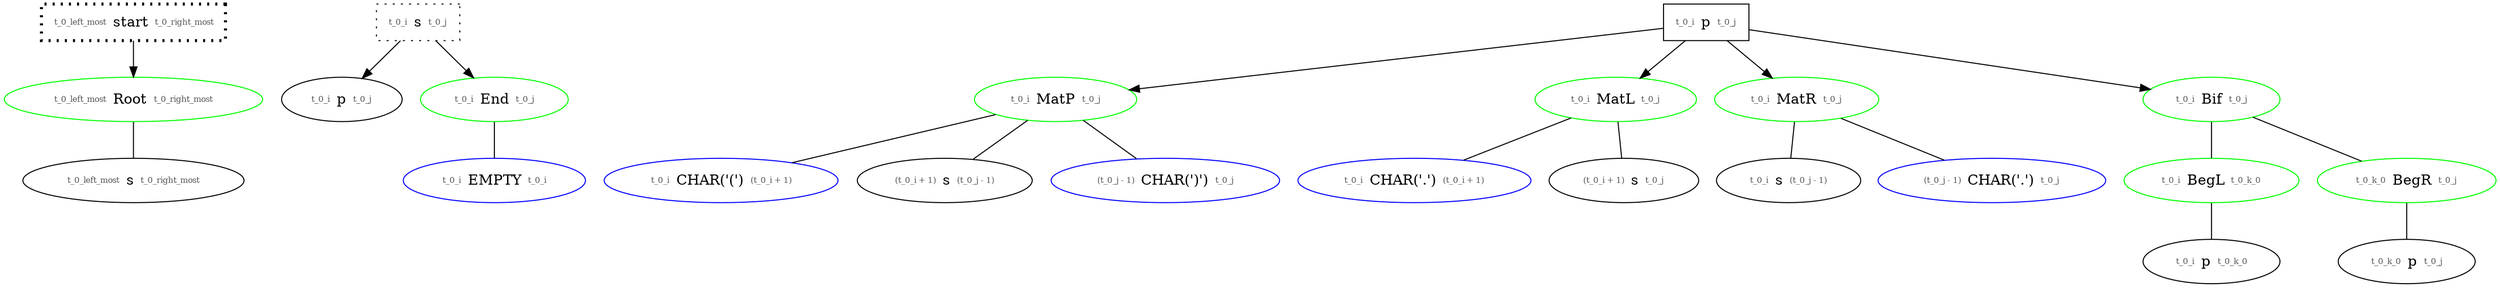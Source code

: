 digraph guideTree {
node_1 [ label=<<table border='0'><tr><td><font point-size='8' color='#555555'>t_0_left_most</font></td><td>start</td><td><font point-size='8' color='#555555'>t_0_right_most</font></td></tr></table>>, color="black", shape="box", penwidth=3, style="dotted" ];
node_2 [ label=<<table border='0'><tr><td><font point-size='8' color='#555555'>t_0_left_most</font></td><td>Root</td><td><font point-size='8' color='#555555'>t_0_right_most</font></td></tr></table>>, color="green" ];
node_3 [ label=<<table border='0'><tr><td><font point-size='8' color='#555555'>t_0_left_most</font></td><td>s</td><td><font point-size='8' color='#555555'>t_0_right_most</font></td></tr></table>>, color="black" ];
node_2 -> node_3 [ arrowhead=none ];
node_1 -> node_2;
node_4 [ label=<<table border='0'><tr><td><font point-size='8' color='#555555'>t_0_i</font></td><td>s</td><td><font point-size='8' color='#555555'>t_0_j</font></td></tr></table>>, color="black", shape="box", style="dotted" ];
node_5 [ label=<<table border='0'><tr><td><font point-size='8' color='#555555'>t_0_i</font></td><td>p</td><td><font point-size='8' color='#555555'>t_0_j</font></td></tr></table>>, color="black" ];
node_4 -> node_5;
node_6 [ label=<<table border='0'><tr><td><font point-size='8' color='#555555'>t_0_i</font></td><td>End</td><td><font point-size='8' color='#555555'>t_0_j</font></td></tr></table>>, color="green" ];
node_7 [ label=<<table border='0'><tr><td><font point-size='8' color='#555555'>t_0_i</font></td><td>EMPTY</td><td><font point-size='8' color='#555555'>t_0_i</font></td></tr></table>>, color="blue" ];
node_6 -> node_7 [ arrowhead=none ];
node_4 -> node_6;
node_8 [ label=<<table border='0'><tr><td><font point-size='8' color='#555555'>t_0_i</font></td><td>p</td><td><font point-size='8' color='#555555'>t_0_j</font></td></tr></table>>, color="black", shape="box" ];
node_9 [ label=<<table border='0'><tr><td><font point-size='8' color='#555555'>t_0_i</font></td><td>MatP</td><td><font point-size='8' color='#555555'>t_0_j</font></td></tr></table>>, color="green" ];
node_10 [ label=<<table border='0'><tr><td><font point-size='8' color='#555555'>t_0_i</font></td><td>CHAR('(')</td><td><font point-size='8' color='#555555'>(t_0_i + 1)</font></td></tr></table>>, color="blue" ];
node_9 -> node_10 [ arrowhead=none ];
node_11 [ label=<<table border='0'><tr><td><font point-size='8' color='#555555'>(t_0_i + 1)</font></td><td>s</td><td><font point-size='8' color='#555555'>(t_0_j - 1)</font></td></tr></table>>, color="black" ];
node_9 -> node_11 [ arrowhead=none ];
node_12 [ label=<<table border='0'><tr><td><font point-size='8' color='#555555'>(t_0_j - 1)</font></td><td>CHAR(')')</td><td><font point-size='8' color='#555555'>t_0_j</font></td></tr></table>>, color="blue" ];
node_9 -> node_12 [ arrowhead=none ];
node_8 -> node_9;
node_13 [ label=<<table border='0'><tr><td><font point-size='8' color='#555555'>t_0_i</font></td><td>MatL</td><td><font point-size='8' color='#555555'>t_0_j</font></td></tr></table>>, color="green" ];
node_14 [ label=<<table border='0'><tr><td><font point-size='8' color='#555555'>t_0_i</font></td><td>CHAR('.')</td><td><font point-size='8' color='#555555'>(t_0_i + 1)</font></td></tr></table>>, color="blue" ];
node_13 -> node_14 [ arrowhead=none ];
node_15 [ label=<<table border='0'><tr><td><font point-size='8' color='#555555'>(t_0_i + 1)</font></td><td>s</td><td><font point-size='8' color='#555555'>t_0_j</font></td></tr></table>>, color="black" ];
node_13 -> node_15 [ arrowhead=none ];
node_8 -> node_13;
node_16 [ label=<<table border='0'><tr><td><font point-size='8' color='#555555'>t_0_i</font></td><td>MatR</td><td><font point-size='8' color='#555555'>t_0_j</font></td></tr></table>>, color="green" ];
node_17 [ label=<<table border='0'><tr><td><font point-size='8' color='#555555'>t_0_i</font></td><td>s</td><td><font point-size='8' color='#555555'>(t_0_j - 1)</font></td></tr></table>>, color="black" ];
node_16 -> node_17 [ arrowhead=none ];
node_18 [ label=<<table border='0'><tr><td><font point-size='8' color='#555555'>(t_0_j - 1)</font></td><td>CHAR('.')</td><td><font point-size='8' color='#555555'>t_0_j</font></td></tr></table>>, color="blue" ];
node_16 -> node_18 [ arrowhead=none ];
node_8 -> node_16;
node_19 [ label=<<table border='0'><tr><td><font point-size='8' color='#555555'>t_0_i</font></td><td>Bif</td><td><font point-size='8' color='#555555'>t_0_j</font></td></tr></table>>, color="green" ];
node_20 [ label=<<table border='0'><tr><td><font point-size='8' color='#555555'>t_0_i</font></td><td>BegL</td><td><font point-size='8' color='#555555'>t_0_k_0</font></td></tr></table>>, color="green" ];
node_21 [ label=<<table border='0'><tr><td><font point-size='8' color='#555555'>t_0_i</font></td><td>p</td><td><font point-size='8' color='#555555'>t_0_k_0</font></td></tr></table>>, color="black" ];
node_20 -> node_21 [ arrowhead=none ];
node_19 -> node_20 [ arrowhead=none ];
node_22 [ label=<<table border='0'><tr><td><font point-size='8' color='#555555'>t_0_k_0</font></td><td>BegR</td><td><font point-size='8' color='#555555'>t_0_j</font></td></tr></table>>, color="green" ];
node_23 [ label=<<table border='0'><tr><td><font point-size='8' color='#555555'>t_0_k_0</font></td><td>p</td><td><font point-size='8' color='#555555'>t_0_j</font></td></tr></table>>, color="black" ];
node_22 -> node_23 [ arrowhead=none ];
node_19 -> node_22 [ arrowhead=none ];
node_8 -> node_19;
}
